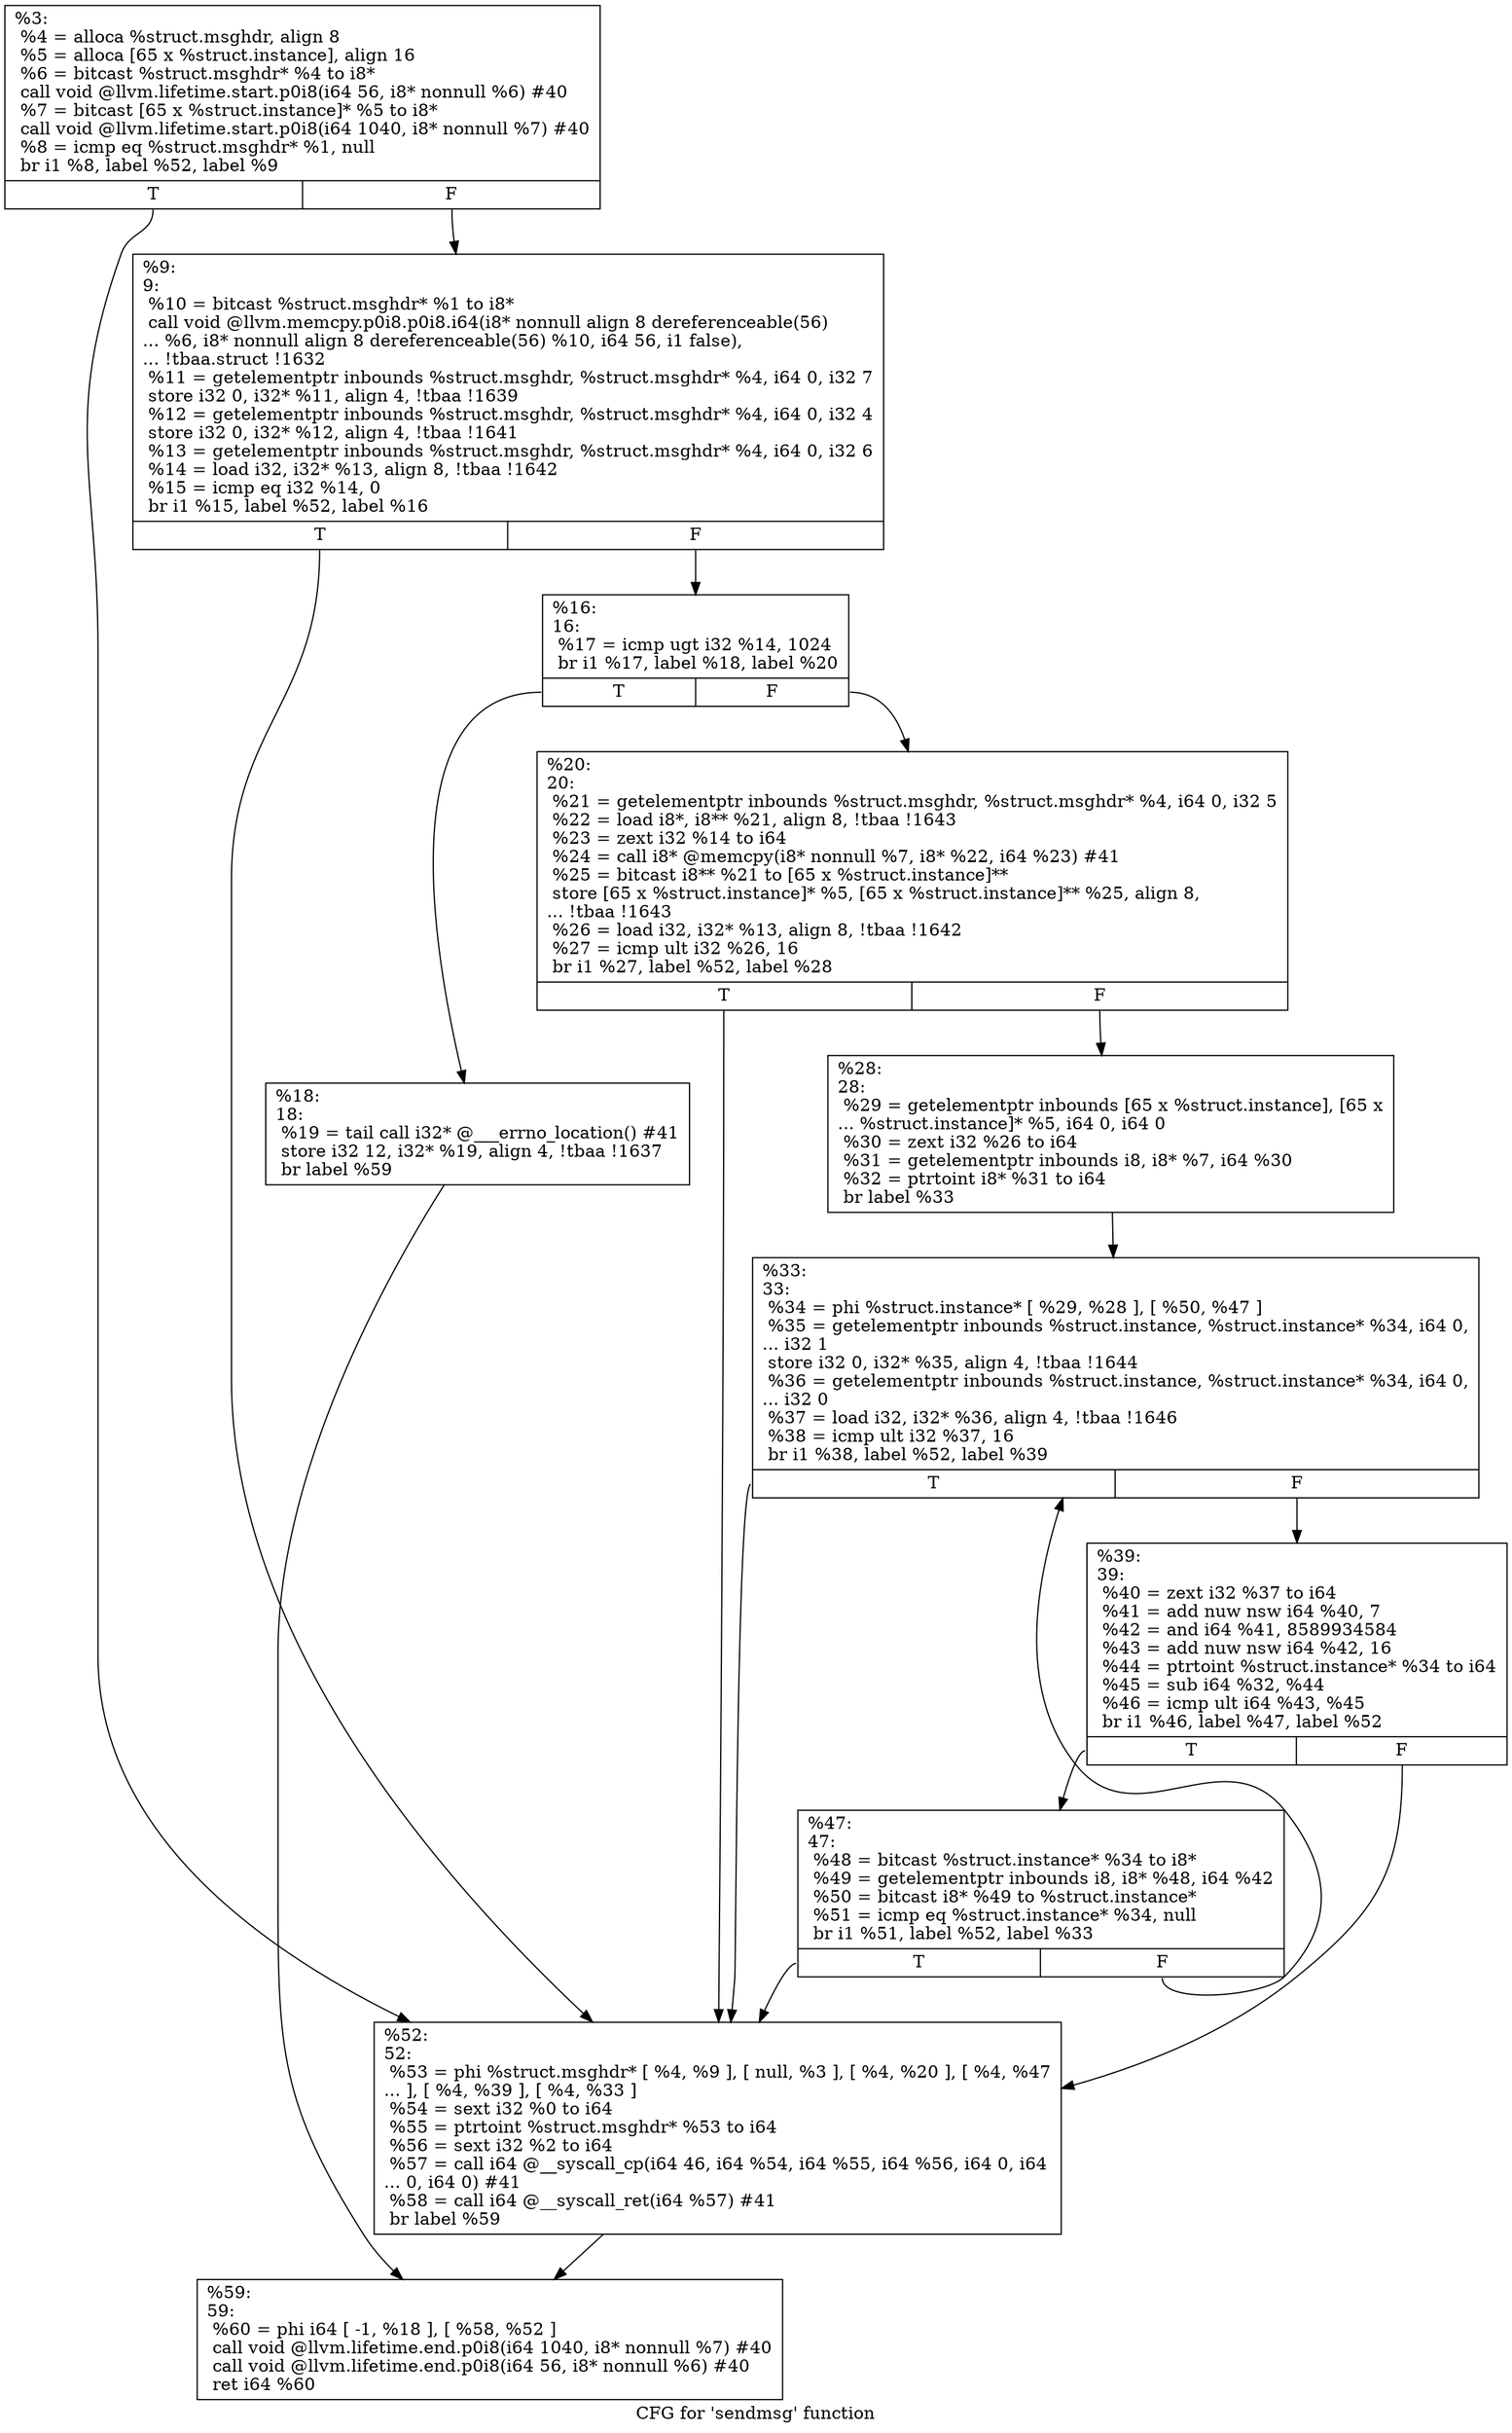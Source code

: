 digraph "CFG for 'sendmsg' function" {
	label="CFG for 'sendmsg' function";

	Node0x1812f90 [shape=record,label="{%3:\l  %4 = alloca %struct.msghdr, align 8\l  %5 = alloca [65 x %struct.instance], align 16\l  %6 = bitcast %struct.msghdr* %4 to i8*\l  call void @llvm.lifetime.start.p0i8(i64 56, i8* nonnull %6) #40\l  %7 = bitcast [65 x %struct.instance]* %5 to i8*\l  call void @llvm.lifetime.start.p0i8(i64 1040, i8* nonnull %7) #40\l  %8 = icmp eq %struct.msghdr* %1, null\l  br i1 %8, label %52, label %9\l|{<s0>T|<s1>F}}"];
	Node0x1812f90:s0 -> Node0x18135a0;
	Node0x1812f90:s1 -> Node0x1813320;
	Node0x1813320 [shape=record,label="{%9:\l9:                                                \l  %10 = bitcast %struct.msghdr* %1 to i8*\l  call void @llvm.memcpy.p0i8.p0i8.i64(i8* nonnull align 8 dereferenceable(56)\l... %6, i8* nonnull align 8 dereferenceable(56) %10, i64 56, i1 false),\l... !tbaa.struct !1632\l  %11 = getelementptr inbounds %struct.msghdr, %struct.msghdr* %4, i64 0, i32 7\l  store i32 0, i32* %11, align 4, !tbaa !1639\l  %12 = getelementptr inbounds %struct.msghdr, %struct.msghdr* %4, i64 0, i32 4\l  store i32 0, i32* %12, align 4, !tbaa !1641\l  %13 = getelementptr inbounds %struct.msghdr, %struct.msghdr* %4, i64 0, i32 6\l  %14 = load i32, i32* %13, align 8, !tbaa !1642\l  %15 = icmp eq i32 %14, 0\l  br i1 %15, label %52, label %16\l|{<s0>T|<s1>F}}"];
	Node0x1813320:s0 -> Node0x18135a0;
	Node0x1813320:s1 -> Node0x1813370;
	Node0x1813370 [shape=record,label="{%16:\l16:                                               \l  %17 = icmp ugt i32 %14, 1024\l  br i1 %17, label %18, label %20\l|{<s0>T|<s1>F}}"];
	Node0x1813370:s0 -> Node0x18133c0;
	Node0x1813370:s1 -> Node0x1813410;
	Node0x18133c0 [shape=record,label="{%18:\l18:                                               \l  %19 = tail call i32* @___errno_location() #41\l  store i32 12, i32* %19, align 4, !tbaa !1637\l  br label %59\l}"];
	Node0x18133c0 -> Node0x18135f0;
	Node0x1813410 [shape=record,label="{%20:\l20:                                               \l  %21 = getelementptr inbounds %struct.msghdr, %struct.msghdr* %4, i64 0, i32 5\l  %22 = load i8*, i8** %21, align 8, !tbaa !1643\l  %23 = zext i32 %14 to i64\l  %24 = call i8* @memcpy(i8* nonnull %7, i8* %22, i64 %23) #41\l  %25 = bitcast i8** %21 to [65 x %struct.instance]**\l  store [65 x %struct.instance]* %5, [65 x %struct.instance]** %25, align 8,\l... !tbaa !1643\l  %26 = load i32, i32* %13, align 8, !tbaa !1642\l  %27 = icmp ult i32 %26, 16\l  br i1 %27, label %52, label %28\l|{<s0>T|<s1>F}}"];
	Node0x1813410:s0 -> Node0x18135a0;
	Node0x1813410:s1 -> Node0x1813460;
	Node0x1813460 [shape=record,label="{%28:\l28:                                               \l  %29 = getelementptr inbounds [65 x %struct.instance], [65 x\l... %struct.instance]* %5, i64 0, i64 0\l  %30 = zext i32 %26 to i64\l  %31 = getelementptr inbounds i8, i8* %7, i64 %30\l  %32 = ptrtoint i8* %31 to i64\l  br label %33\l}"];
	Node0x1813460 -> Node0x18134b0;
	Node0x18134b0 [shape=record,label="{%33:\l33:                                               \l  %34 = phi %struct.instance* [ %29, %28 ], [ %50, %47 ]\l  %35 = getelementptr inbounds %struct.instance, %struct.instance* %34, i64 0,\l... i32 1\l  store i32 0, i32* %35, align 4, !tbaa !1644\l  %36 = getelementptr inbounds %struct.instance, %struct.instance* %34, i64 0,\l... i32 0\l  %37 = load i32, i32* %36, align 4, !tbaa !1646\l  %38 = icmp ult i32 %37, 16\l  br i1 %38, label %52, label %39\l|{<s0>T|<s1>F}}"];
	Node0x18134b0:s0 -> Node0x18135a0;
	Node0x18134b0:s1 -> Node0x1813500;
	Node0x1813500 [shape=record,label="{%39:\l39:                                               \l  %40 = zext i32 %37 to i64\l  %41 = add nuw nsw i64 %40, 7\l  %42 = and i64 %41, 8589934584\l  %43 = add nuw nsw i64 %42, 16\l  %44 = ptrtoint %struct.instance* %34 to i64\l  %45 = sub i64 %32, %44\l  %46 = icmp ult i64 %43, %45\l  br i1 %46, label %47, label %52\l|{<s0>T|<s1>F}}"];
	Node0x1813500:s0 -> Node0x1813550;
	Node0x1813500:s1 -> Node0x18135a0;
	Node0x1813550 [shape=record,label="{%47:\l47:                                               \l  %48 = bitcast %struct.instance* %34 to i8*\l  %49 = getelementptr inbounds i8, i8* %48, i64 %42\l  %50 = bitcast i8* %49 to %struct.instance*\l  %51 = icmp eq %struct.instance* %34, null\l  br i1 %51, label %52, label %33\l|{<s0>T|<s1>F}}"];
	Node0x1813550:s0 -> Node0x18135a0;
	Node0x1813550:s1 -> Node0x18134b0;
	Node0x18135a0 [shape=record,label="{%52:\l52:                                               \l  %53 = phi %struct.msghdr* [ %4, %9 ], [ null, %3 ], [ %4, %20 ], [ %4, %47\l... ], [ %4, %39 ], [ %4, %33 ]\l  %54 = sext i32 %0 to i64\l  %55 = ptrtoint %struct.msghdr* %53 to i64\l  %56 = sext i32 %2 to i64\l  %57 = call i64 @__syscall_cp(i64 46, i64 %54, i64 %55, i64 %56, i64 0, i64\l... 0, i64 0) #41\l  %58 = call i64 @__syscall_ret(i64 %57) #41\l  br label %59\l}"];
	Node0x18135a0 -> Node0x18135f0;
	Node0x18135f0 [shape=record,label="{%59:\l59:                                               \l  %60 = phi i64 [ -1, %18 ], [ %58, %52 ]\l  call void @llvm.lifetime.end.p0i8(i64 1040, i8* nonnull %7) #40\l  call void @llvm.lifetime.end.p0i8(i64 56, i8* nonnull %6) #40\l  ret i64 %60\l}"];
}
